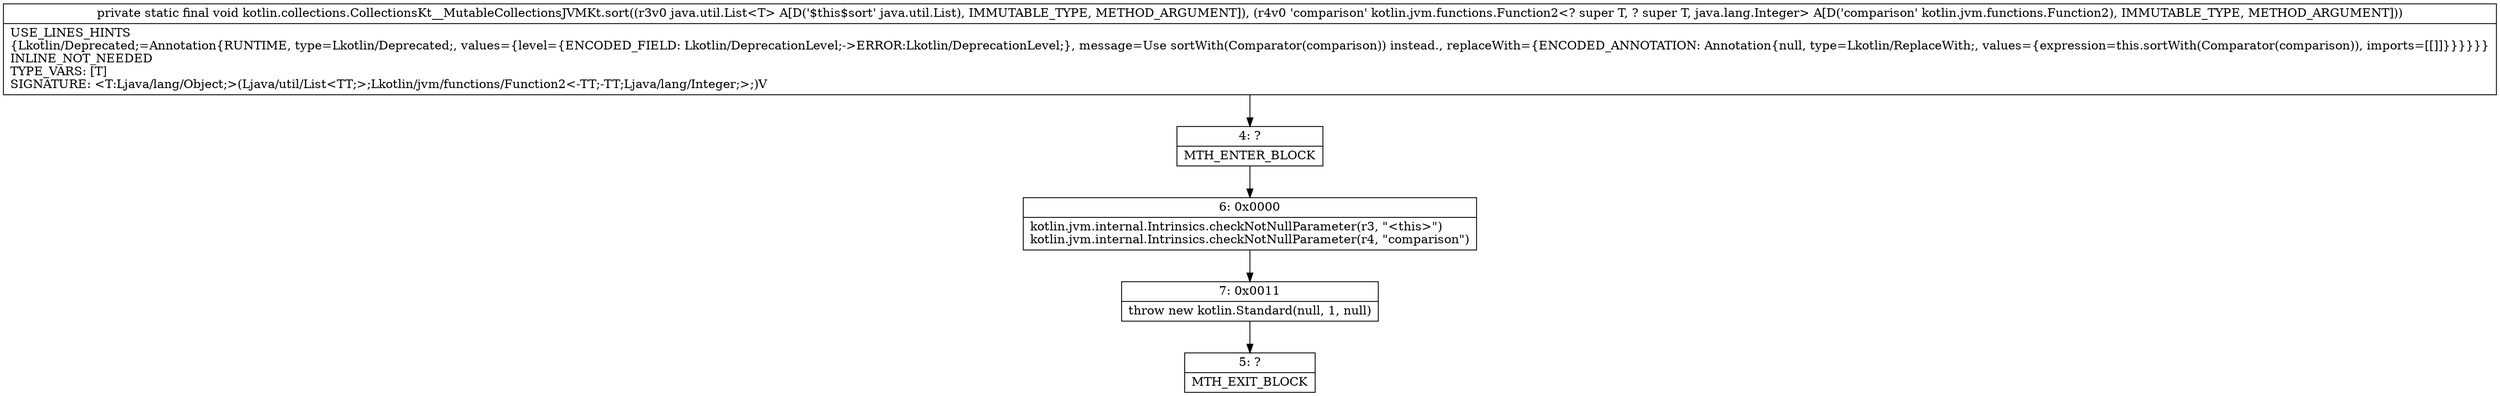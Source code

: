 digraph "CFG forkotlin.collections.CollectionsKt__MutableCollectionsJVMKt.sort(Ljava\/util\/List;Lkotlin\/jvm\/functions\/Function2;)V" {
Node_4 [shape=record,label="{4\:\ ?|MTH_ENTER_BLOCK\l}"];
Node_6 [shape=record,label="{6\:\ 0x0000|kotlin.jvm.internal.Intrinsics.checkNotNullParameter(r3, \"\<this\>\")\lkotlin.jvm.internal.Intrinsics.checkNotNullParameter(r4, \"comparison\")\l}"];
Node_7 [shape=record,label="{7\:\ 0x0011|throw new kotlin.Standard(null, 1, null)\l}"];
Node_5 [shape=record,label="{5\:\ ?|MTH_EXIT_BLOCK\l}"];
MethodNode[shape=record,label="{private static final void kotlin.collections.CollectionsKt__MutableCollectionsJVMKt.sort((r3v0 java.util.List\<T\> A[D('$this$sort' java.util.List), IMMUTABLE_TYPE, METHOD_ARGUMENT]), (r4v0 'comparison' kotlin.jvm.functions.Function2\<? super T, ? super T, java.lang.Integer\> A[D('comparison' kotlin.jvm.functions.Function2), IMMUTABLE_TYPE, METHOD_ARGUMENT]))  | USE_LINES_HINTS\l\{Lkotlin\/Deprecated;=Annotation\{RUNTIME, type=Lkotlin\/Deprecated;, values=\{level=\{ENCODED_FIELD: Lkotlin\/DeprecationLevel;\-\>ERROR:Lkotlin\/DeprecationLevel;\}, message=Use sortWith(Comparator(comparison)) instead., replaceWith=\{ENCODED_ANNOTATION: Annotation\{null, type=Lkotlin\/ReplaceWith;, values=\{expression=this.sortWith(Comparator(comparison)), imports=[[]]\}\}\}\}\}\}\lINLINE_NOT_NEEDED\lTYPE_VARS: [T]\lSIGNATURE: \<T:Ljava\/lang\/Object;\>(Ljava\/util\/List\<TT;\>;Lkotlin\/jvm\/functions\/Function2\<\-TT;\-TT;Ljava\/lang\/Integer;\>;)V\l}"];
MethodNode -> Node_4;Node_4 -> Node_6;
Node_6 -> Node_7;
Node_7 -> Node_5;
}

